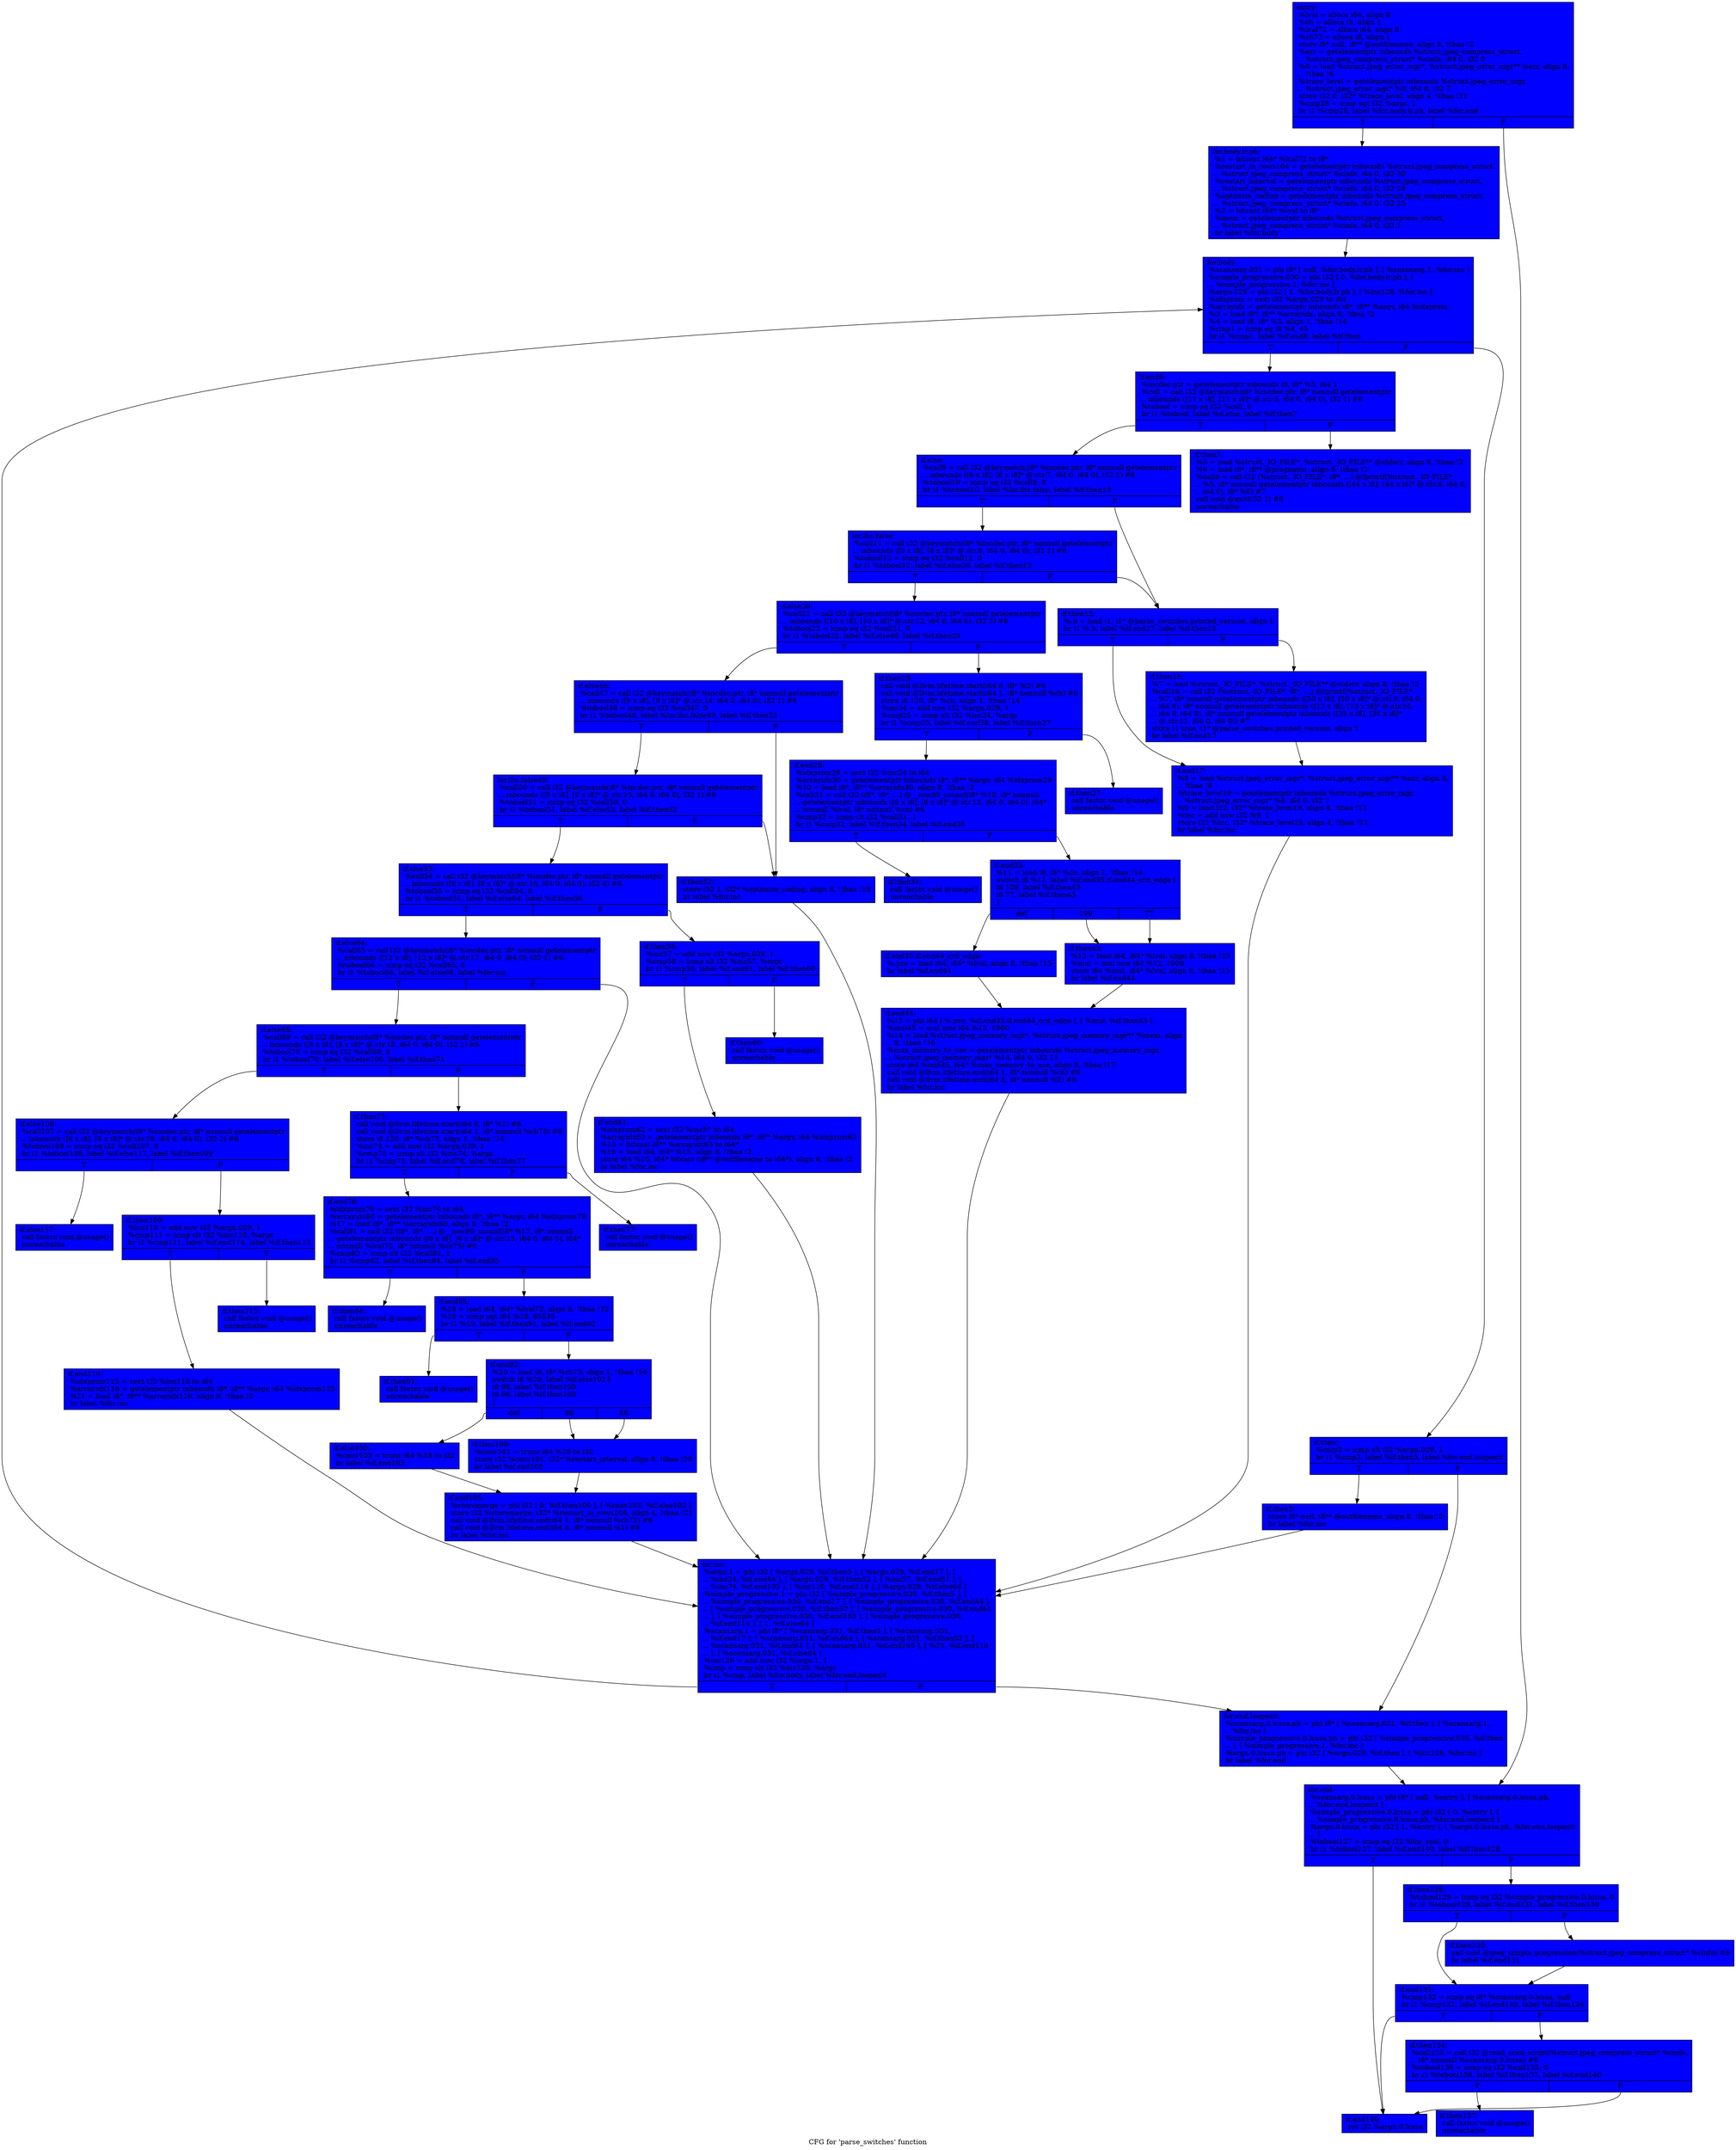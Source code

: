 digraph "CFG for 'parse_switches' function" {
	label="CFG for 'parse_switches' function";

	Node0x529f700 [shape=record, style = filled, fillcolor = blue,  style = filled, fillcolor = blue,  style = filled, fillcolor = blue, label="{entry:\l  %lval = alloca i64, align 8\l  %ch = alloca i8, align 1\l  %lval72 = alloca i64, align 8\l  %ch73 = alloca i8, align 1\l  store i8* null, i8** @outfilename, align 8, !tbaa !2\l  %err = getelementptr inbounds %struct.jpeg_compress_struct,\l... %struct.jpeg_compress_struct* %cinfo, i64 0, i32 0\l  %0 = load %struct.jpeg_error_mgr*, %struct.jpeg_error_mgr** %err, align 8,\l... !tbaa !6\l  %trace_level = getelementptr inbounds %struct.jpeg_error_mgr,\l... %struct.jpeg_error_mgr* %0, i64 0, i32 7\l  store i32 0, i32* %trace_level, align 4, !tbaa !11\l  %cmp28 = icmp sgt i32 %argc, 1\l  br i1 %cmp28, label %for.body.lr.ph, label %for.end\l|{<s0>T|<s1>F}}"];
	Node0x529f700:s0 -> Node0x5295810;
	Node0x529f700:s1 -> Node0x529f5e0;
	Node0x5295810 [shape=record, style = filled, fillcolor = blue,  style = filled, fillcolor = blue,  style = filled, fillcolor = blue, label="{for.body.lr.ph:                                   \l  %1 = bitcast i64* %lval72 to i8*\l  %restart_in_rows104 = getelementptr inbounds %struct.jpeg_compress_struct,\l... %struct.jpeg_compress_struct* %cinfo, i64 0, i32 30\l  %restart_interval = getelementptr inbounds %struct.jpeg_compress_struct,\l... %struct.jpeg_compress_struct* %cinfo, i64 0, i32 29\l  %optimize_coding = getelementptr inbounds %struct.jpeg_compress_struct,\l... %struct.jpeg_compress_struct* %cinfo, i64 0, i32 25\l  %2 = bitcast i64* %lval to i8*\l  %mem = getelementptr inbounds %struct.jpeg_compress_struct,\l... %struct.jpeg_compress_struct* %cinfo, i64 0, i32 1\l  br label %for.body\l}"];
	Node0x5295810 -> Node0x52a0930;
	Node0x52a0930 [shape=record, style = filled, fillcolor = blue,  style = filled, fillcolor = blue,  style = filled, fillcolor = blue, label="{for.body:                                         \l  %scansarg.031 = phi i8* [ null, %for.body.lr.ph ], [ %scansarg.1, %for.inc ]\l  %simple_progressive.030 = phi i32 [ 0, %for.body.lr.ph ], [\l... %simple_progressive.1, %for.inc ]\l  %argn.029 = phi i32 [ 1, %for.body.lr.ph ], [ %inc126, %for.inc ]\l  %idxprom = sext i32 %argn.029 to i64\l  %arrayidx = getelementptr inbounds i8*, i8** %argv, i64 %idxprom\l  %3 = load i8*, i8** %arrayidx, align 8, !tbaa !2\l  %4 = load i8, i8* %3, align 1, !tbaa !14\l  %cmp1 = icmp eq i8 %4, 45\l  br i1 %cmp1, label %if.end6, label %if.then\l|{<s0>T|<s1>F}}"];
	Node0x52a0930:s0 -> Node0x52a1ac0;
	Node0x52a0930:s1 -> Node0x52a1b70;
	Node0x52a1b70 [shape=record, style = filled, fillcolor = blue,  style = filled, fillcolor = blue,  style = filled, fillcolor = blue, label="{if.then:                                          \l  %cmp3 = icmp slt i32 %argn.029, 1\l  br i1 %cmp3, label %if.then5, label %for.end.loopexit\l|{<s0>T|<s1>F}}"];
	Node0x52a1b70:s0 -> Node0x52a1d70;
	Node0x52a1b70:s1 -> Node0x52a1dc0;
	Node0x52a1d70 [shape=record, style = filled, fillcolor = blue,  style = filled, fillcolor = blue,  style = filled, fillcolor = blue, label="{if.then5:                                         \l  store i8* null, i8** @outfilename, align 8, !tbaa !2\l  br label %for.inc\l}"];
	Node0x52a1d70 -> Node0x52a0a80;
	Node0x52a1ac0 [shape=record, style = filled, fillcolor = blue,  style = filled, fillcolor = blue,  style = filled, fillcolor = blue, label="{if.end6:                                          \l  %incdec.ptr = getelementptr inbounds i8, i8* %3, i64 1\l  %call = call i32 @keymatch(i8* %incdec.ptr, i8* nonnull getelementptr\l... inbounds ([11 x i8], [11 x i8]* @.str.5, i64 0, i64 0), i32 1) #6\l  %tobool = icmp eq i32 %call, 0\l  br i1 %tobool, label %if.else, label %if.then7\l|{<s0>T|<s1>F}}"];
	Node0x52a1ac0:s0 -> Node0x52a2430;
	Node0x52a1ac0:s1 -> Node0x52a2500;
	Node0x52a2500 [shape=record, style = filled, fillcolor = blue,  style = filled, fillcolor = blue,  style = filled, fillcolor = blue, label="{if.then7:                                         \l  %5 = load %struct._IO_FILE*, %struct._IO_FILE** @stderr, align 8, !tbaa !2\l  %6 = load i8*, i8** @progname, align 8, !tbaa !2\l  %call8 = call i32 (%struct._IO_FILE*, i8*, ...) @fprintf(%struct._IO_FILE*\l... %5, i8* nonnull getelementptr inbounds ([44 x i8], [44 x i8]* @.str.6, i64 0,\l... i64 0), i8* %6) #7\l  call void @exit(i32 1) #8\l  unreachable\l}"];
	Node0x52a2430 [shape=record, style = filled, fillcolor = blue,  style = filled, fillcolor = blue,  style = filled, fillcolor = blue, label="{if.else:                                          \l  %call9 = call i32 @keymatch(i8* %incdec.ptr, i8* nonnull getelementptr\l... inbounds ([6 x i8], [6 x i8]* @.str.7, i64 0, i64 0), i32 1) #6\l  %tobool10 = icmp eq i32 %call9, 0\l  br i1 %tobool10, label %lor.lhs.false, label %if.then13\l|{<s0>T|<s1>F}}"];
	Node0x52a2430:s0 -> Node0x52a2c90;
	Node0x52a2430:s1 -> Node0x52a2d10;
	Node0x52a2c90 [shape=record, style = filled, fillcolor = blue,  style = filled, fillcolor = blue,  style = filled, fillcolor = blue, label="{lor.lhs.false:                                    \l  %call11 = call i32 @keymatch(i8* %incdec.ptr, i8* nonnull getelementptr\l... inbounds ([8 x i8], [8 x i8]* @.str.8, i64 0, i64 0), i32 1) #6\l  %tobool12 = icmp eq i32 %call11, 0\l  br i1 %tobool12, label %if.else20, label %if.then13\l|{<s0>T|<s1>F}}"];
	Node0x52a2c90:s0 -> Node0x52a3100;
	Node0x52a2c90:s1 -> Node0x52a2d10;
	Node0x52a2d10 [shape=record, style = filled, fillcolor = blue, label="{if.then13:                                        \l  %.b = load i1, i1* @parse_switches.printed_version, align 1\l  br i1 %.b, label %if.end17, label %if.then15\l|{<s0>T|<s1>F}}"];
	Node0x52a2d10:s0 -> Node0x52a3240;
	Node0x52a2d10:s1 -> Node0x52a32f0;
	Node0x52a32f0 [shape=record, style = filled, fillcolor = blue,  style = filled, fillcolor = blue, label="{if.then15:                                        \l  %7 = load %struct._IO_FILE*, %struct._IO_FILE** @stderr, align 8, !tbaa !2\l  %call16 = call i32 (%struct._IO_FILE*, i8*, ...) @fprintf(%struct._IO_FILE*\l... %7, i8* nonnull getelementptr inbounds ([50 x i8], [50 x i8]* @.str.9, i64 0,\l... i64 0), i8* nonnull getelementptr inbounds ([13 x i8], [13 x i8]* @.str.10,\l... i64 0, i64 0), i8* nonnull getelementptr inbounds ([35 x i8], [35 x i8]*\l... @.str.11, i64 0, i64 0)) #7\l  store i1 true, i1* @parse_switches.printed_version, align 1\l  br label %if.end17\l}"];
	Node0x52a32f0 -> Node0x52a3240;
	Node0x52a3240 [shape=record, style = filled, fillcolor = blue, label="{if.end17:                                         \l  %8 = load %struct.jpeg_error_mgr*, %struct.jpeg_error_mgr** %err, align 8,\l... !tbaa !6\l  %trace_level19 = getelementptr inbounds %struct.jpeg_error_mgr,\l... %struct.jpeg_error_mgr* %8, i64 0, i32 7\l  %9 = load i32, i32* %trace_level19, align 4, !tbaa !11\l  %inc = add nsw i32 %9, 1\l  store i32 %inc, i32* %trace_level19, align 4, !tbaa !11\l  br label %for.inc\l}"];
	Node0x52a3240 -> Node0x52a0a80;
	Node0x52a3100 [shape=record, style = filled, fillcolor = blue, label="{if.else20:                                        \l  %call21 = call i32 @keymatch(i8* %incdec.ptr, i8* nonnull getelementptr\l... inbounds ([10 x i8], [10 x i8]* @.str.12, i64 0, i64 0), i32 3) #6\l  %tobool22 = icmp eq i32 %call21, 0\l  br i1 %tobool22, label %if.else46, label %if.then23\l|{<s0>T|<s1>F}}"];
	Node0x52a3100:s0 -> Node0x52a41f0;
	Node0x52a3100:s1 -> Node0x52a4270;
	Node0x52a4270 [shape=record, style = filled, fillcolor = blue, label="{if.then23:                                        \l  call void @llvm.lifetime.start(i64 8, i8* %2) #6\l  call void @llvm.lifetime.start(i64 1, i8* nonnull %ch) #6\l  store i8 120, i8* %ch, align 1, !tbaa !14\l  %inc24 = add nsw i32 %argn.029, 1\l  %cmp25 = icmp slt i32 %inc24, %argc\l  br i1 %cmp25, label %if.end28, label %if.then27\l|{<s0>T|<s1>F}}"];
	Node0x52a4270:s0 -> Node0x52a4810;
	Node0x52a4270:s1 -> Node0x52a4860;
	Node0x52a4860 [shape=record, style = filled, fillcolor = blue, label="{if.then27:                                        \l  call fastcc void @usage()\l  unreachable\l}"];
	Node0x52a4810 [shape=record, style = filled, fillcolor = blue, label="{if.end28:                                         \l  %idxprom29 = sext i32 %inc24 to i64\l  %arrayidx30 = getelementptr inbounds i8*, i8** %argv, i64 %idxprom29\l  %10 = load i8*, i8** %arrayidx30, align 8, !tbaa !2\l  %call31 = call i32 (i8*, i8*, ...) @__isoc99_sscanf(i8* %10, i8* nonnull\l... getelementptr inbounds ([6 x i8], [6 x i8]* @.str.13, i64 0, i64 0), i64*\l... nonnull %lval, i8* nonnull %ch) #6\l  %cmp32 = icmp slt i32 %call31, 1\l  br i1 %cmp32, label %if.then34, label %if.end35\l|{<s0>T|<s1>F}}"];
	Node0x52a4810:s0 -> Node0x529ae70;
	Node0x52a4810:s1 -> Node0x529af50;
	Node0x529ae70 [shape=record, style = filled, fillcolor = blue, label="{if.then34:                                        \l  call fastcc void @usage()\l  unreachable\l}"];
	Node0x529af50 [shape=record, style = filled, fillcolor = blue, label="{if.end35:                                         \l  %11 = load i8, i8* %ch, align 1, !tbaa !14\l  switch i8 %11, label %if.end35.if.end44_crit_edge [\l    i8 109, label %if.then43\l    i8 77, label %if.then43\l  ]\l|{<s0>def|<s1>109|<s2>77}}"];
	Node0x529af50:s0 -> Node0x529b200;
	Node0x529af50:s1 -> Node0x529b300;
	Node0x529af50:s2 -> Node0x529b300;
	Node0x529b200 [shape=record, style = filled, fillcolor = blue, label="{if.end35.if.end44_crit_edge:                      \l  %.pre = load i64, i64* %lval, align 8, !tbaa !15\l  br label %if.end44\l}"];
	Node0x529b200 -> Node0x529b670;
	Node0x529b300 [shape=record, style = filled, fillcolor = blue,  style = filled, fillcolor = blue, label="{if.then43:                                        \l  %12 = load i64, i64* %lval, align 8, !tbaa !15\l  %mul = mul nsw i64 %12, 1000\l  store i64 %mul, i64* %lval, align 8, !tbaa !15\l  br label %if.end44\l}"];
	Node0x529b300 -> Node0x529b670;
	Node0x529b670 [shape=record, style = filled, fillcolor = blue, label="{if.end44:                                         \l  %13 = phi i64 [ %.pre, %if.end35.if.end44_crit_edge ], [ %mul, %if.then43 ]\l  %mul45 = mul nsw i64 %13, 1000\l  %14 = load %struct.jpeg_memory_mgr*, %struct.jpeg_memory_mgr** %mem, align\l... 8, !tbaa !16\l  %max_memory_to_use = getelementptr inbounds %struct.jpeg_memory_mgr,\l... %struct.jpeg_memory_mgr* %14, i64 0, i32 11\l  store i64 %mul45, i64* %max_memory_to_use, align 8, !tbaa !17\l  call void @llvm.lifetime.end(i64 1, i8* nonnull %ch) #6\l  call void @llvm.lifetime.end(i64 8, i8* nonnull %2) #6\l  br label %for.inc\l}"];
	Node0x529b670 -> Node0x52a0a80;
	Node0x52a41f0 [shape=record, style = filled, fillcolor = blue, label="{if.else46:                                        \l  %call47 = call i32 @keymatch(i8* %incdec.ptr, i8* nonnull getelementptr\l... inbounds ([9 x i8], [9 x i8]* @.str.14, i64 0, i64 0), i32 1) #6\l  %tobool48 = icmp eq i32 %call47, 0\l  br i1 %tobool48, label %lor.lhs.false49, label %if.then52\l|{<s0>T|<s1>F}}"];
	Node0x52a41f0:s0 -> Node0x52a8020;
	Node0x52a41f0:s1 -> Node0x52a8070;
	Node0x52a8020 [shape=record, style = filled, fillcolor = blue, label="{lor.lhs.false49:                                  \l  %call50 = call i32 @keymatch(i8* %incdec.ptr, i8* nonnull getelementptr\l... inbounds ([9 x i8], [9 x i8]* @.str.15, i64 0, i64 0), i32 1) #6\l  %tobool51 = icmp eq i32 %call50, 0\l  br i1 %tobool51, label %if.else53, label %if.then52\l|{<s0>T|<s1>F}}"];
	Node0x52a8020:s0 -> Node0x52a8460;
	Node0x52a8020:s1 -> Node0x52a8070;
	Node0x52a8070 [shape=record, style = filled, fillcolor = blue, label="{if.then52:                                        \l  store i32 1, i32* %optimize_coding, align 8, !tbaa !19\l  br label %for.inc\l}"];
	Node0x52a8070 -> Node0x52a0a80;
	Node0x52a8460 [shape=record, style = filled, fillcolor = blue, label="{if.else53:                                        \l  %call54 = call i32 @keymatch(i8* %incdec.ptr, i8* nonnull getelementptr\l... inbounds ([8 x i8], [8 x i8]* @.str.16, i64 0, i64 0), i32 4) #6\l  %tobool55 = icmp eq i32 %call54, 0\l  br i1 %tobool55, label %if.else64, label %if.then56\l|{<s0>T|<s1>F}}"];
	Node0x52a8460:s0 -> Node0x52a89e0;
	Node0x52a8460:s1 -> Node0x52a8a60;
	Node0x52a8a60 [shape=record, style = filled, fillcolor = blue,  style = filled, fillcolor = blue, label="{if.then56:                                        \l  %inc57 = add nsw i32 %argn.029, 1\l  %cmp58 = icmp slt i32 %inc57, %argc\l  br i1 %cmp58, label %if.end61, label %if.then60\l|{<s0>T|<s1>F}}"];
	Node0x52a8a60:s0 -> Node0x52a8cf0;
	Node0x52a8a60:s1 -> Node0x52a8d70;
	Node0x52a8d70 [shape=record, style = filled, fillcolor = blue, label="{if.then60:                                        \l  call fastcc void @usage()\l  unreachable\l}"];
	Node0x52a8cf0 [shape=record, style = filled, fillcolor = blue, label="{if.end61:                                         \l  %idxprom62 = sext i32 %inc57 to i64\l  %arrayidx63 = getelementptr inbounds i8*, i8** %argv, i64 %idxprom62\l  %15 = bitcast i8** %arrayidx63 to i64*\l  %16 = load i64, i64* %15, align 8, !tbaa !2\l  store i64 %16, i64* bitcast (i8** @outfilename to i64*), align 8, !tbaa !2\l  br label %for.inc\l}"];
	Node0x52a8cf0 -> Node0x52a0a80;
	Node0x52a89e0 [shape=record, style = filled, fillcolor = blue, label="{if.else64:                                        \l  %call65 = call i32 @keymatch(i8* %incdec.ptr, i8* nonnull getelementptr\l... inbounds ([12 x i8], [12 x i8]* @.str.17, i64 0, i64 0), i32 1) #6\l  %tobool66 = icmp eq i32 %call65, 0\l  br i1 %tobool66, label %if.else68, label %for.inc\l|{<s0>T|<s1>F}}"];
	Node0x52a89e0:s0 -> Node0x5292e10;
	Node0x52a89e0:s1 -> Node0x52a0a80;
	Node0x5292e10 [shape=record, style = filled, fillcolor = blue, label="{if.else68:                                        \l  %call69 = call i32 @keymatch(i8* %incdec.ptr, i8* nonnull getelementptr\l... inbounds ([8 x i8], [8 x i8]* @.str.18, i64 0, i64 0), i32 1) #6\l  %tobool70 = icmp eq i32 %call69, 0\l  br i1 %tobool70, label %if.else106, label %if.then71\l|{<s0>T|<s1>F}}"];
	Node0x5292e10:s0 -> Node0x52931a0;
	Node0x5292e10:s1 -> Node0x5293220;
	Node0x5293220 [shape=record, style = filled, fillcolor = blue, label="{if.then71:                                        \l  call void @llvm.lifetime.start(i64 8, i8* %1) #6\l  call void @llvm.lifetime.start(i64 1, i8* nonnull %ch73) #6\l  store i8 120, i8* %ch73, align 1, !tbaa !14\l  %inc74 = add nsw i32 %argn.029, 1\l  %cmp75 = icmp slt i32 %inc74, %argc\l  br i1 %cmp75, label %if.end78, label %if.then77\l|{<s0>T|<s1>F}}"];
	Node0x5293220:s0 -> Node0x52932a0;
	Node0x5293220:s1 -> Node0x52937e0;
	Node0x52937e0 [shape=record, style = filled, fillcolor = blue,  style = filled, fillcolor = blue, label="{if.then77:                                        \l  call fastcc void @usage()\l  unreachable\l}"];
	Node0x52932a0 [shape=record, style = filled, fillcolor = blue,  style = filled, fillcolor = blue, label="{if.end78:                                         \l  %idxprom79 = sext i32 %inc74 to i64\l  %arrayidx80 = getelementptr inbounds i8*, i8** %argv, i64 %idxprom79\l  %17 = load i8*, i8** %arrayidx80, align 8, !tbaa !2\l  %call81 = call i32 (i8*, i8*, ...) @__isoc99_sscanf(i8* %17, i8* nonnull\l... getelementptr inbounds ([6 x i8], [6 x i8]* @.str.13, i64 0, i64 0), i64*\l... nonnull %lval72, i8* nonnull %ch73) #6\l  %cmp82 = icmp slt i32 %call81, 1\l  br i1 %cmp82, label %if.then84, label %if.end85\l|{<s0>T|<s1>F}}"];
	Node0x52932a0:s0 -> Node0x52a3db0;
	Node0x52932a0:s1 -> Node0x52a3e90;
	Node0x52a3db0 [shape=record, style = filled, fillcolor = blue, label="{if.then84:                                        \l  call fastcc void @usage()\l  unreachable\l}"];
	Node0x52a3e90 [shape=record, style = filled, fillcolor = blue, label="{if.end85:                                         \l  %18 = load i64, i64* %lval72, align 8, !tbaa !15\l  %19 = icmp ugt i64 %18, 65535\l  br i1 %19, label %if.then91, label %if.end92\l|{<s0>T|<s1>F}}"];
	Node0x52a3e90:s0 -> Node0x52abef0;
	Node0x52a3e90:s1 -> Node0x52abf70;
	Node0x52abef0 [shape=record, style = filled, fillcolor = blue, label="{if.then91:                                        \l  call fastcc void @usage()\l  unreachable\l}"];
	Node0x52abf70 [shape=record, style = filled, fillcolor = blue, label="{if.end92:                                         \l  %20 = load i8, i8* %ch73, align 1, !tbaa !14\l  switch i8 %20, label %if.else102 [\l    i8 98, label %if.then100\l    i8 66, label %if.then100\l  ]\l|{<s0>def|<s1>98|<s2>66}}"];
	Node0x52abf70:s0 -> Node0x52ac1f0;
	Node0x52abf70:s1 -> Node0x52ac2b0;
	Node0x52abf70:s2 -> Node0x52ac2b0;
	Node0x52ac2b0 [shape=record, style = filled, fillcolor = blue,  style = filled, fillcolor = blue, label="{if.then100:                                       \l  %conv101 = trunc i64 %18 to i32\l  store i32 %conv101, i32* %restart_interval, align 8, !tbaa !20\l  br label %if.end105\l}"];
	Node0x52ac2b0 -> Node0x52ac6d0;
	Node0x52ac1f0 [shape=record, style = filled, fillcolor = blue, label="{if.else102:                                       \l  %conv103 = trunc i64 %18 to i32\l  br label %if.end105\l}"];
	Node0x52ac1f0 -> Node0x52ac6d0;
	Node0x52ac6d0 [shape=record, style = filled, fillcolor = blue, label="{if.end105:                                        \l  %storemerge = phi i32 [ 0, %if.then100 ], [ %conv103, %if.else102 ]\l  store i32 %storemerge, i32* %restart_in_rows104, align 4, !tbaa !21\l  call void @llvm.lifetime.end(i64 1, i8* nonnull %ch73) #6\l  call void @llvm.lifetime.end(i64 8, i8* nonnull %1) #6\l  br label %for.inc\l}"];
	Node0x52ac6d0 -> Node0x52a0a80;
	Node0x52931a0 [shape=record, style = filled, fillcolor = blue, label="{if.else106:                                       \l  %call107 = call i32 @keymatch(i8* %incdec.ptr, i8* nonnull getelementptr\l... inbounds ([6 x i8], [6 x i8]* @.str.19, i64 0, i64 0), i32 2) #6\l  %tobool108 = icmp eq i32 %call107, 0\l  br i1 %tobool108, label %if.else117, label %if.then109\l|{<s0>T|<s1>F}}"];
	Node0x52931a0:s0 -> Node0x52acfb0;
	Node0x52931a0:s1 -> Node0x52ad030;
	Node0x52ad030 [shape=record, style = filled, fillcolor = blue, label="{if.then109:                                       \l  %inc110 = add nsw i32 %argn.029, 1\l  %cmp111 = icmp slt i32 %inc110, %argc\l  br i1 %cmp111, label %if.end114, label %if.then113\l|{<s0>T|<s1>F}}"];
	Node0x52ad030:s0 -> Node0x52ad2c0;
	Node0x52ad030:s1 -> Node0x52ad340;
	Node0x52ad340 [shape=record, style = filled, fillcolor = blue, label="{if.then113:                                       \l  call fastcc void @usage()\l  unreachable\l}"];
	Node0x52ad2c0 [shape=record, style = filled, fillcolor = blue, label="{if.end114:                                        \l  %idxprom115 = sext i32 %inc110 to i64\l  %arrayidx116 = getelementptr inbounds i8*, i8** %argv, i64 %idxprom115\l  %21 = load i8*, i8** %arrayidx116, align 8, !tbaa !2\l  br label %for.inc\l}"];
	Node0x52ad2c0 -> Node0x52a0a80;
	Node0x52acfb0 [shape=record, style = filled, fillcolor = blue, label="{if.else117:                                       \l  call fastcc void @usage()\l  unreachable\l}"];
	Node0x52a0a80 [shape=record, style = filled, fillcolor = blue,  style = filled, fillcolor = blue,  style = filled, fillcolor = blue, label="{for.inc:                                          \l  %argn.1 = phi i32 [ %argn.029, %if.then5 ], [ %argn.029, %if.end17 ], [\l... %inc24, %if.end44 ], [ %argn.029, %if.then52 ], [ %inc57, %if.end61 ], [\l... %inc74, %if.end105 ], [ %inc110, %if.end114 ], [ %argn.029, %if.else64 ]\l  %simple_progressive.1 = phi i32 [ %simple_progressive.030, %if.then5 ], [\l... %simple_progressive.030, %if.end17 ], [ %simple_progressive.030, %if.end44 ],\l... [ %simple_progressive.030, %if.then52 ], [ %simple_progressive.030, %if.end61\l... ], [ %simple_progressive.030, %if.end105 ], [ %simple_progressive.030,\l... %if.end114 ], [ 1, %if.else64 ]\l  %scansarg.1 = phi i8* [ %scansarg.031, %if.then5 ], [ %scansarg.031,\l... %if.end17 ], [ %scansarg.031, %if.end44 ], [ %scansarg.031, %if.then52 ], [\l... %scansarg.031, %if.end61 ], [ %scansarg.031, %if.end105 ], [ %21, %if.end114\l... ], [ %scansarg.031, %if.else64 ]\l  %inc126 = add nsw i32 %argn.1, 1\l  %cmp = icmp slt i32 %inc126, %argc\l  br i1 %cmp, label %for.body, label %for.end.loopexit\l|{<s0>T|<s1>F}}"];
	Node0x52a0a80:s0 -> Node0x52a0930;
	Node0x52a0a80:s1 -> Node0x52a1dc0;
	Node0x52a1dc0 [shape=record, style = filled, fillcolor = blue,  style = filled, fillcolor = blue,  style = filled, fillcolor = blue, label="{for.end.loopexit:                                 \l  %scansarg.0.lcssa.ph = phi i8* [ %scansarg.031, %if.then ], [ %scansarg.1,\l... %for.inc ]\l  %simple_progressive.0.lcssa.ph = phi i32 [ %simple_progressive.030, %if.then\l... ], [ %simple_progressive.1, %for.inc ]\l  %argn.0.lcssa.ph = phi i32 [ %argn.029, %if.then ], [ %inc126, %for.inc ]\l  br label %for.end\l}"];
	Node0x52a1dc0 -> Node0x529f5e0;
	Node0x529f5e0 [shape=record, style = filled, fillcolor = blue,  style = filled, fillcolor = blue,  style = filled, fillcolor = blue, label="{for.end:                                          \l  %scansarg.0.lcssa = phi i8* [ null, %entry ], [ %scansarg.0.lcssa.ph,\l... %for.end.loopexit ]\l  %simple_progressive.0.lcssa = phi i32 [ 0, %entry ], [\l... %simple_progressive.0.lcssa.ph, %for.end.loopexit ]\l  %argn.0.lcssa = phi i32 [ 1, %entry ], [ %argn.0.lcssa.ph, %for.end.loopexit\l... ]\l  %tobool127 = icmp eq i32 %for_real, 0\l  br i1 %tobool127, label %if.end140, label %if.then128\l|{<s0>T|<s1>F}}"];
	Node0x529f5e0:s0 -> Node0x52ae200;
	Node0x529f5e0:s1 -> Node0x52ae2e0;
	Node0x52ae2e0 [shape=record, style = filled, fillcolor = blue, label="{if.then128:                                       \l  %tobool129 = icmp eq i32 %simple_progressive.0.lcssa, 0\l  br i1 %tobool129, label %if.end131, label %if.then130\l|{<s0>T|<s1>F}}"];
	Node0x52ae2e0:s0 -> Node0x52ae4d0;
	Node0x52ae2e0:s1 -> Node0x52ae550;
	Node0x52ae550 [shape=record, style = filled, fillcolor = blue, label="{if.then130:                                       \l  call void @jpeg_simple_progression(%struct.jpeg_compress_struct* %cinfo) #6\l  br label %if.end131\l}"];
	Node0x52ae550 -> Node0x52ae4d0;
	Node0x52ae4d0 [shape=record, style = filled, fillcolor = blue, label="{if.end131:                                        \l  %cmp132 = icmp eq i8* %scansarg.0.lcssa, null\l  br i1 %cmp132, label %if.end140, label %if.then134\l|{<s0>T|<s1>F}}"];
	Node0x52ae4d0:s0 -> Node0x52ae200;
	Node0x52ae4d0:s1 -> Node0x52aea10;
	Node0x52aea10 [shape=record, style = filled, fillcolor = blue, label="{if.then134:                                       \l  %call135 = call i32 @read_scan_script(%struct.jpeg_compress_struct* %cinfo,\l... i8* nonnull %scansarg.0.lcssa) #6\l  %tobool136 = icmp eq i32 %call135, 0\l  br i1 %tobool136, label %if.then137, label %if.end140\l|{<s0>T|<s1>F}}"];
	Node0x52aea10:s0 -> Node0x52aee10;
	Node0x52aea10:s1 -> Node0x52ae200;
	Node0x52aee10 [shape=record, style = filled, fillcolor = blue,  style = filled, fillcolor = blue, label="{if.then137:                                       \l  call fastcc void @usage()\l  unreachable\l}"];
	Node0x52ae200 [shape=record, style = filled, fillcolor = blue, label="{if.end140:                                        \l  ret i32 %argn.0.lcssa\l}"];
}
